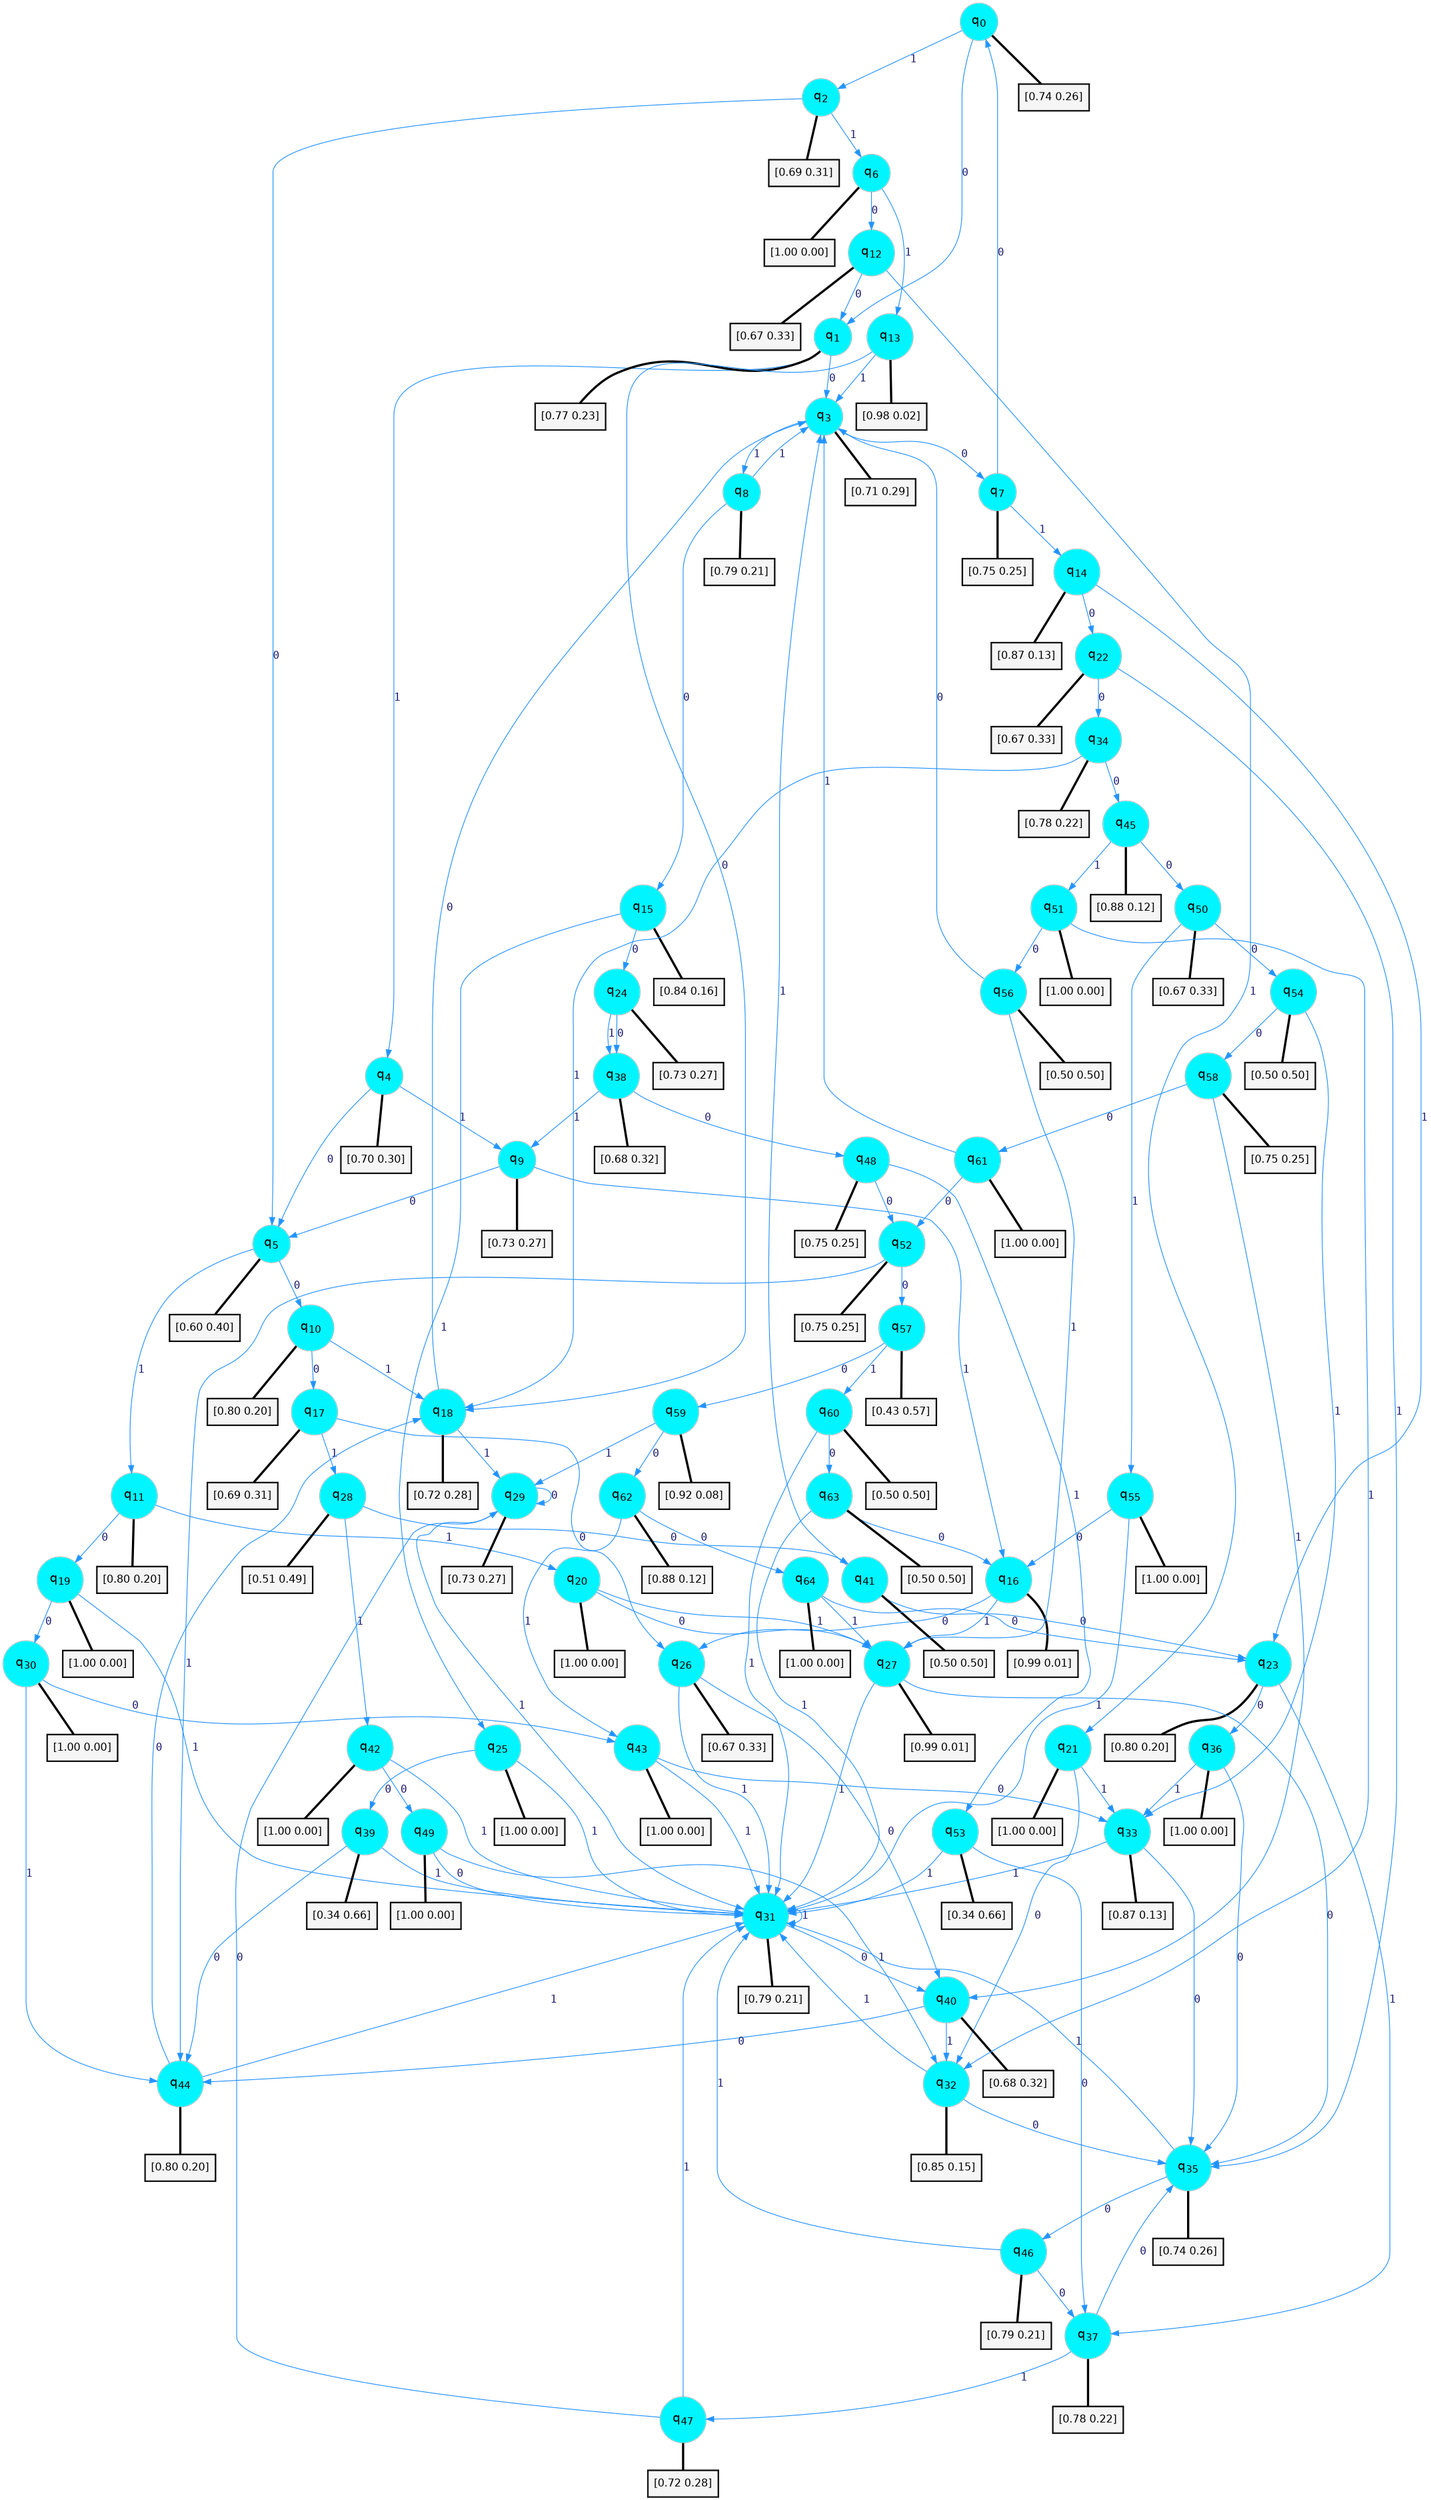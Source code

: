 digraph G {
graph [
bgcolor=transparent, dpi=300, rankdir=TD, size="40,25"];
node [
color=gray, fillcolor=turquoise1, fontcolor=black, fontname=Helvetica, fontsize=16, fontweight=bold, shape=circle, style=filled];
edge [
arrowsize=1, color=dodgerblue1, fontcolor=midnightblue, fontname=courier, fontweight=bold, penwidth=1, style=solid, weight=20];
0[label=<q<SUB>0</SUB>>];
1[label=<q<SUB>1</SUB>>];
2[label=<q<SUB>2</SUB>>];
3[label=<q<SUB>3</SUB>>];
4[label=<q<SUB>4</SUB>>];
5[label=<q<SUB>5</SUB>>];
6[label=<q<SUB>6</SUB>>];
7[label=<q<SUB>7</SUB>>];
8[label=<q<SUB>8</SUB>>];
9[label=<q<SUB>9</SUB>>];
10[label=<q<SUB>10</SUB>>];
11[label=<q<SUB>11</SUB>>];
12[label=<q<SUB>12</SUB>>];
13[label=<q<SUB>13</SUB>>];
14[label=<q<SUB>14</SUB>>];
15[label=<q<SUB>15</SUB>>];
16[label=<q<SUB>16</SUB>>];
17[label=<q<SUB>17</SUB>>];
18[label=<q<SUB>18</SUB>>];
19[label=<q<SUB>19</SUB>>];
20[label=<q<SUB>20</SUB>>];
21[label=<q<SUB>21</SUB>>];
22[label=<q<SUB>22</SUB>>];
23[label=<q<SUB>23</SUB>>];
24[label=<q<SUB>24</SUB>>];
25[label=<q<SUB>25</SUB>>];
26[label=<q<SUB>26</SUB>>];
27[label=<q<SUB>27</SUB>>];
28[label=<q<SUB>28</SUB>>];
29[label=<q<SUB>29</SUB>>];
30[label=<q<SUB>30</SUB>>];
31[label=<q<SUB>31</SUB>>];
32[label=<q<SUB>32</SUB>>];
33[label=<q<SUB>33</SUB>>];
34[label=<q<SUB>34</SUB>>];
35[label=<q<SUB>35</SUB>>];
36[label=<q<SUB>36</SUB>>];
37[label=<q<SUB>37</SUB>>];
38[label=<q<SUB>38</SUB>>];
39[label=<q<SUB>39</SUB>>];
40[label=<q<SUB>40</SUB>>];
41[label=<q<SUB>41</SUB>>];
42[label=<q<SUB>42</SUB>>];
43[label=<q<SUB>43</SUB>>];
44[label=<q<SUB>44</SUB>>];
45[label=<q<SUB>45</SUB>>];
46[label=<q<SUB>46</SUB>>];
47[label=<q<SUB>47</SUB>>];
48[label=<q<SUB>48</SUB>>];
49[label=<q<SUB>49</SUB>>];
50[label=<q<SUB>50</SUB>>];
51[label=<q<SUB>51</SUB>>];
52[label=<q<SUB>52</SUB>>];
53[label=<q<SUB>53</SUB>>];
54[label=<q<SUB>54</SUB>>];
55[label=<q<SUB>55</SUB>>];
56[label=<q<SUB>56</SUB>>];
57[label=<q<SUB>57</SUB>>];
58[label=<q<SUB>58</SUB>>];
59[label=<q<SUB>59</SUB>>];
60[label=<q<SUB>60</SUB>>];
61[label=<q<SUB>61</SUB>>];
62[label=<q<SUB>62</SUB>>];
63[label=<q<SUB>63</SUB>>];
64[label=<q<SUB>64</SUB>>];
65[label="[0.74 0.26]", shape=box,fontcolor=black, fontname=Helvetica, fontsize=14, penwidth=2, fillcolor=whitesmoke,color=black];
66[label="[0.77 0.23]", shape=box,fontcolor=black, fontname=Helvetica, fontsize=14, penwidth=2, fillcolor=whitesmoke,color=black];
67[label="[0.69 0.31]", shape=box,fontcolor=black, fontname=Helvetica, fontsize=14, penwidth=2, fillcolor=whitesmoke,color=black];
68[label="[0.71 0.29]", shape=box,fontcolor=black, fontname=Helvetica, fontsize=14, penwidth=2, fillcolor=whitesmoke,color=black];
69[label="[0.70 0.30]", shape=box,fontcolor=black, fontname=Helvetica, fontsize=14, penwidth=2, fillcolor=whitesmoke,color=black];
70[label="[0.60 0.40]", shape=box,fontcolor=black, fontname=Helvetica, fontsize=14, penwidth=2, fillcolor=whitesmoke,color=black];
71[label="[1.00 0.00]", shape=box,fontcolor=black, fontname=Helvetica, fontsize=14, penwidth=2, fillcolor=whitesmoke,color=black];
72[label="[0.75 0.25]", shape=box,fontcolor=black, fontname=Helvetica, fontsize=14, penwidth=2, fillcolor=whitesmoke,color=black];
73[label="[0.79 0.21]", shape=box,fontcolor=black, fontname=Helvetica, fontsize=14, penwidth=2, fillcolor=whitesmoke,color=black];
74[label="[0.73 0.27]", shape=box,fontcolor=black, fontname=Helvetica, fontsize=14, penwidth=2, fillcolor=whitesmoke,color=black];
75[label="[0.80 0.20]", shape=box,fontcolor=black, fontname=Helvetica, fontsize=14, penwidth=2, fillcolor=whitesmoke,color=black];
76[label="[0.80 0.20]", shape=box,fontcolor=black, fontname=Helvetica, fontsize=14, penwidth=2, fillcolor=whitesmoke,color=black];
77[label="[0.67 0.33]", shape=box,fontcolor=black, fontname=Helvetica, fontsize=14, penwidth=2, fillcolor=whitesmoke,color=black];
78[label="[0.98 0.02]", shape=box,fontcolor=black, fontname=Helvetica, fontsize=14, penwidth=2, fillcolor=whitesmoke,color=black];
79[label="[0.87 0.13]", shape=box,fontcolor=black, fontname=Helvetica, fontsize=14, penwidth=2, fillcolor=whitesmoke,color=black];
80[label="[0.84 0.16]", shape=box,fontcolor=black, fontname=Helvetica, fontsize=14, penwidth=2, fillcolor=whitesmoke,color=black];
81[label="[0.99 0.01]", shape=box,fontcolor=black, fontname=Helvetica, fontsize=14, penwidth=2, fillcolor=whitesmoke,color=black];
82[label="[0.69 0.31]", shape=box,fontcolor=black, fontname=Helvetica, fontsize=14, penwidth=2, fillcolor=whitesmoke,color=black];
83[label="[0.72 0.28]", shape=box,fontcolor=black, fontname=Helvetica, fontsize=14, penwidth=2, fillcolor=whitesmoke,color=black];
84[label="[1.00 0.00]", shape=box,fontcolor=black, fontname=Helvetica, fontsize=14, penwidth=2, fillcolor=whitesmoke,color=black];
85[label="[1.00 0.00]", shape=box,fontcolor=black, fontname=Helvetica, fontsize=14, penwidth=2, fillcolor=whitesmoke,color=black];
86[label="[1.00 0.00]", shape=box,fontcolor=black, fontname=Helvetica, fontsize=14, penwidth=2, fillcolor=whitesmoke,color=black];
87[label="[0.67 0.33]", shape=box,fontcolor=black, fontname=Helvetica, fontsize=14, penwidth=2, fillcolor=whitesmoke,color=black];
88[label="[0.80 0.20]", shape=box,fontcolor=black, fontname=Helvetica, fontsize=14, penwidth=2, fillcolor=whitesmoke,color=black];
89[label="[0.73 0.27]", shape=box,fontcolor=black, fontname=Helvetica, fontsize=14, penwidth=2, fillcolor=whitesmoke,color=black];
90[label="[1.00 0.00]", shape=box,fontcolor=black, fontname=Helvetica, fontsize=14, penwidth=2, fillcolor=whitesmoke,color=black];
91[label="[0.67 0.33]", shape=box,fontcolor=black, fontname=Helvetica, fontsize=14, penwidth=2, fillcolor=whitesmoke,color=black];
92[label="[0.99 0.01]", shape=box,fontcolor=black, fontname=Helvetica, fontsize=14, penwidth=2, fillcolor=whitesmoke,color=black];
93[label="[0.51 0.49]", shape=box,fontcolor=black, fontname=Helvetica, fontsize=14, penwidth=2, fillcolor=whitesmoke,color=black];
94[label="[0.73 0.27]", shape=box,fontcolor=black, fontname=Helvetica, fontsize=14, penwidth=2, fillcolor=whitesmoke,color=black];
95[label="[1.00 0.00]", shape=box,fontcolor=black, fontname=Helvetica, fontsize=14, penwidth=2, fillcolor=whitesmoke,color=black];
96[label="[0.79 0.21]", shape=box,fontcolor=black, fontname=Helvetica, fontsize=14, penwidth=2, fillcolor=whitesmoke,color=black];
97[label="[0.85 0.15]", shape=box,fontcolor=black, fontname=Helvetica, fontsize=14, penwidth=2, fillcolor=whitesmoke,color=black];
98[label="[0.87 0.13]", shape=box,fontcolor=black, fontname=Helvetica, fontsize=14, penwidth=2, fillcolor=whitesmoke,color=black];
99[label="[0.78 0.22]", shape=box,fontcolor=black, fontname=Helvetica, fontsize=14, penwidth=2, fillcolor=whitesmoke,color=black];
100[label="[0.74 0.26]", shape=box,fontcolor=black, fontname=Helvetica, fontsize=14, penwidth=2, fillcolor=whitesmoke,color=black];
101[label="[1.00 0.00]", shape=box,fontcolor=black, fontname=Helvetica, fontsize=14, penwidth=2, fillcolor=whitesmoke,color=black];
102[label="[0.78 0.22]", shape=box,fontcolor=black, fontname=Helvetica, fontsize=14, penwidth=2, fillcolor=whitesmoke,color=black];
103[label="[0.68 0.32]", shape=box,fontcolor=black, fontname=Helvetica, fontsize=14, penwidth=2, fillcolor=whitesmoke,color=black];
104[label="[0.34 0.66]", shape=box,fontcolor=black, fontname=Helvetica, fontsize=14, penwidth=2, fillcolor=whitesmoke,color=black];
105[label="[0.68 0.32]", shape=box,fontcolor=black, fontname=Helvetica, fontsize=14, penwidth=2, fillcolor=whitesmoke,color=black];
106[label="[0.50 0.50]", shape=box,fontcolor=black, fontname=Helvetica, fontsize=14, penwidth=2, fillcolor=whitesmoke,color=black];
107[label="[1.00 0.00]", shape=box,fontcolor=black, fontname=Helvetica, fontsize=14, penwidth=2, fillcolor=whitesmoke,color=black];
108[label="[1.00 0.00]", shape=box,fontcolor=black, fontname=Helvetica, fontsize=14, penwidth=2, fillcolor=whitesmoke,color=black];
109[label="[0.80 0.20]", shape=box,fontcolor=black, fontname=Helvetica, fontsize=14, penwidth=2, fillcolor=whitesmoke,color=black];
110[label="[0.88 0.12]", shape=box,fontcolor=black, fontname=Helvetica, fontsize=14, penwidth=2, fillcolor=whitesmoke,color=black];
111[label="[0.79 0.21]", shape=box,fontcolor=black, fontname=Helvetica, fontsize=14, penwidth=2, fillcolor=whitesmoke,color=black];
112[label="[0.72 0.28]", shape=box,fontcolor=black, fontname=Helvetica, fontsize=14, penwidth=2, fillcolor=whitesmoke,color=black];
113[label="[0.75 0.25]", shape=box,fontcolor=black, fontname=Helvetica, fontsize=14, penwidth=2, fillcolor=whitesmoke,color=black];
114[label="[1.00 0.00]", shape=box,fontcolor=black, fontname=Helvetica, fontsize=14, penwidth=2, fillcolor=whitesmoke,color=black];
115[label="[0.67 0.33]", shape=box,fontcolor=black, fontname=Helvetica, fontsize=14, penwidth=2, fillcolor=whitesmoke,color=black];
116[label="[1.00 0.00]", shape=box,fontcolor=black, fontname=Helvetica, fontsize=14, penwidth=2, fillcolor=whitesmoke,color=black];
117[label="[0.75 0.25]", shape=box,fontcolor=black, fontname=Helvetica, fontsize=14, penwidth=2, fillcolor=whitesmoke,color=black];
118[label="[0.34 0.66]", shape=box,fontcolor=black, fontname=Helvetica, fontsize=14, penwidth=2, fillcolor=whitesmoke,color=black];
119[label="[0.50 0.50]", shape=box,fontcolor=black, fontname=Helvetica, fontsize=14, penwidth=2, fillcolor=whitesmoke,color=black];
120[label="[1.00 0.00]", shape=box,fontcolor=black, fontname=Helvetica, fontsize=14, penwidth=2, fillcolor=whitesmoke,color=black];
121[label="[0.50 0.50]", shape=box,fontcolor=black, fontname=Helvetica, fontsize=14, penwidth=2, fillcolor=whitesmoke,color=black];
122[label="[0.43 0.57]", shape=box,fontcolor=black, fontname=Helvetica, fontsize=14, penwidth=2, fillcolor=whitesmoke,color=black];
123[label="[0.75 0.25]", shape=box,fontcolor=black, fontname=Helvetica, fontsize=14, penwidth=2, fillcolor=whitesmoke,color=black];
124[label="[0.92 0.08]", shape=box,fontcolor=black, fontname=Helvetica, fontsize=14, penwidth=2, fillcolor=whitesmoke,color=black];
125[label="[0.50 0.50]", shape=box,fontcolor=black, fontname=Helvetica, fontsize=14, penwidth=2, fillcolor=whitesmoke,color=black];
126[label="[1.00 0.00]", shape=box,fontcolor=black, fontname=Helvetica, fontsize=14, penwidth=2, fillcolor=whitesmoke,color=black];
127[label="[0.88 0.12]", shape=box,fontcolor=black, fontname=Helvetica, fontsize=14, penwidth=2, fillcolor=whitesmoke,color=black];
128[label="[0.50 0.50]", shape=box,fontcolor=black, fontname=Helvetica, fontsize=14, penwidth=2, fillcolor=whitesmoke,color=black];
129[label="[1.00 0.00]", shape=box,fontcolor=black, fontname=Helvetica, fontsize=14, penwidth=2, fillcolor=whitesmoke,color=black];
0->1 [label=0];
0->2 [label=1];
0->65 [arrowhead=none, penwidth=3,color=black];
1->3 [label=0];
1->4 [label=1];
1->66 [arrowhead=none, penwidth=3,color=black];
2->5 [label=0];
2->6 [label=1];
2->67 [arrowhead=none, penwidth=3,color=black];
3->7 [label=0];
3->8 [label=1];
3->68 [arrowhead=none, penwidth=3,color=black];
4->5 [label=0];
4->9 [label=1];
4->69 [arrowhead=none, penwidth=3,color=black];
5->10 [label=0];
5->11 [label=1];
5->70 [arrowhead=none, penwidth=3,color=black];
6->12 [label=0];
6->13 [label=1];
6->71 [arrowhead=none, penwidth=3,color=black];
7->0 [label=0];
7->14 [label=1];
7->72 [arrowhead=none, penwidth=3,color=black];
8->15 [label=0];
8->3 [label=1];
8->73 [arrowhead=none, penwidth=3,color=black];
9->5 [label=0];
9->16 [label=1];
9->74 [arrowhead=none, penwidth=3,color=black];
10->17 [label=0];
10->18 [label=1];
10->75 [arrowhead=none, penwidth=3,color=black];
11->19 [label=0];
11->20 [label=1];
11->76 [arrowhead=none, penwidth=3,color=black];
12->1 [label=0];
12->21 [label=1];
12->77 [arrowhead=none, penwidth=3,color=black];
13->18 [label=0];
13->3 [label=1];
13->78 [arrowhead=none, penwidth=3,color=black];
14->22 [label=0];
14->23 [label=1];
14->79 [arrowhead=none, penwidth=3,color=black];
15->24 [label=0];
15->25 [label=1];
15->80 [arrowhead=none, penwidth=3,color=black];
16->26 [label=0];
16->27 [label=1];
16->81 [arrowhead=none, penwidth=3,color=black];
17->26 [label=0];
17->28 [label=1];
17->82 [arrowhead=none, penwidth=3,color=black];
18->3 [label=0];
18->29 [label=1];
18->83 [arrowhead=none, penwidth=3,color=black];
19->30 [label=0];
19->31 [label=1];
19->84 [arrowhead=none, penwidth=3,color=black];
20->27 [label=0];
20->27 [label=1];
20->85 [arrowhead=none, penwidth=3,color=black];
21->32 [label=0];
21->33 [label=1];
21->86 [arrowhead=none, penwidth=3,color=black];
22->34 [label=0];
22->35 [label=1];
22->87 [arrowhead=none, penwidth=3,color=black];
23->36 [label=0];
23->37 [label=1];
23->88 [arrowhead=none, penwidth=3,color=black];
24->38 [label=0];
24->38 [label=1];
24->89 [arrowhead=none, penwidth=3,color=black];
25->39 [label=0];
25->31 [label=1];
25->90 [arrowhead=none, penwidth=3,color=black];
26->40 [label=0];
26->31 [label=1];
26->91 [arrowhead=none, penwidth=3,color=black];
27->35 [label=0];
27->31 [label=1];
27->92 [arrowhead=none, penwidth=3,color=black];
28->41 [label=0];
28->42 [label=1];
28->93 [arrowhead=none, penwidth=3,color=black];
29->29 [label=0];
29->31 [label=1];
29->94 [arrowhead=none, penwidth=3,color=black];
30->43 [label=0];
30->44 [label=1];
30->95 [arrowhead=none, penwidth=3,color=black];
31->40 [label=0];
31->31 [label=1];
31->96 [arrowhead=none, penwidth=3,color=black];
32->35 [label=0];
32->31 [label=1];
32->97 [arrowhead=none, penwidth=3,color=black];
33->35 [label=0];
33->31 [label=1];
33->98 [arrowhead=none, penwidth=3,color=black];
34->45 [label=0];
34->18 [label=1];
34->99 [arrowhead=none, penwidth=3,color=black];
35->46 [label=0];
35->31 [label=1];
35->100 [arrowhead=none, penwidth=3,color=black];
36->35 [label=0];
36->33 [label=1];
36->101 [arrowhead=none, penwidth=3,color=black];
37->35 [label=0];
37->47 [label=1];
37->102 [arrowhead=none, penwidth=3,color=black];
38->48 [label=0];
38->9 [label=1];
38->103 [arrowhead=none, penwidth=3,color=black];
39->44 [label=0];
39->31 [label=1];
39->104 [arrowhead=none, penwidth=3,color=black];
40->44 [label=0];
40->32 [label=1];
40->105 [arrowhead=none, penwidth=3,color=black];
41->23 [label=0];
41->3 [label=1];
41->106 [arrowhead=none, penwidth=3,color=black];
42->49 [label=0];
42->31 [label=1];
42->107 [arrowhead=none, penwidth=3,color=black];
43->33 [label=0];
43->31 [label=1];
43->108 [arrowhead=none, penwidth=3,color=black];
44->18 [label=0];
44->31 [label=1];
44->109 [arrowhead=none, penwidth=3,color=black];
45->50 [label=0];
45->51 [label=1];
45->110 [arrowhead=none, penwidth=3,color=black];
46->37 [label=0];
46->31 [label=1];
46->111 [arrowhead=none, penwidth=3,color=black];
47->29 [label=0];
47->31 [label=1];
47->112 [arrowhead=none, penwidth=3,color=black];
48->52 [label=0];
48->53 [label=1];
48->113 [arrowhead=none, penwidth=3,color=black];
49->31 [label=0];
49->32 [label=1];
49->114 [arrowhead=none, penwidth=3,color=black];
50->54 [label=0];
50->55 [label=1];
50->115 [arrowhead=none, penwidth=3,color=black];
51->56 [label=0];
51->32 [label=1];
51->116 [arrowhead=none, penwidth=3,color=black];
52->57 [label=0];
52->44 [label=1];
52->117 [arrowhead=none, penwidth=3,color=black];
53->37 [label=0];
53->31 [label=1];
53->118 [arrowhead=none, penwidth=3,color=black];
54->58 [label=0];
54->33 [label=1];
54->119 [arrowhead=none, penwidth=3,color=black];
55->16 [label=0];
55->31 [label=1];
55->120 [arrowhead=none, penwidth=3,color=black];
56->3 [label=0];
56->27 [label=1];
56->121 [arrowhead=none, penwidth=3,color=black];
57->59 [label=0];
57->60 [label=1];
57->122 [arrowhead=none, penwidth=3,color=black];
58->61 [label=0];
58->40 [label=1];
58->123 [arrowhead=none, penwidth=3,color=black];
59->62 [label=0];
59->29 [label=1];
59->124 [arrowhead=none, penwidth=3,color=black];
60->63 [label=0];
60->31 [label=1];
60->125 [arrowhead=none, penwidth=3,color=black];
61->52 [label=0];
61->3 [label=1];
61->126 [arrowhead=none, penwidth=3,color=black];
62->64 [label=0];
62->43 [label=1];
62->127 [arrowhead=none, penwidth=3,color=black];
63->16 [label=0];
63->31 [label=1];
63->128 [arrowhead=none, penwidth=3,color=black];
64->23 [label=0];
64->27 [label=1];
64->129 [arrowhead=none, penwidth=3,color=black];
}
